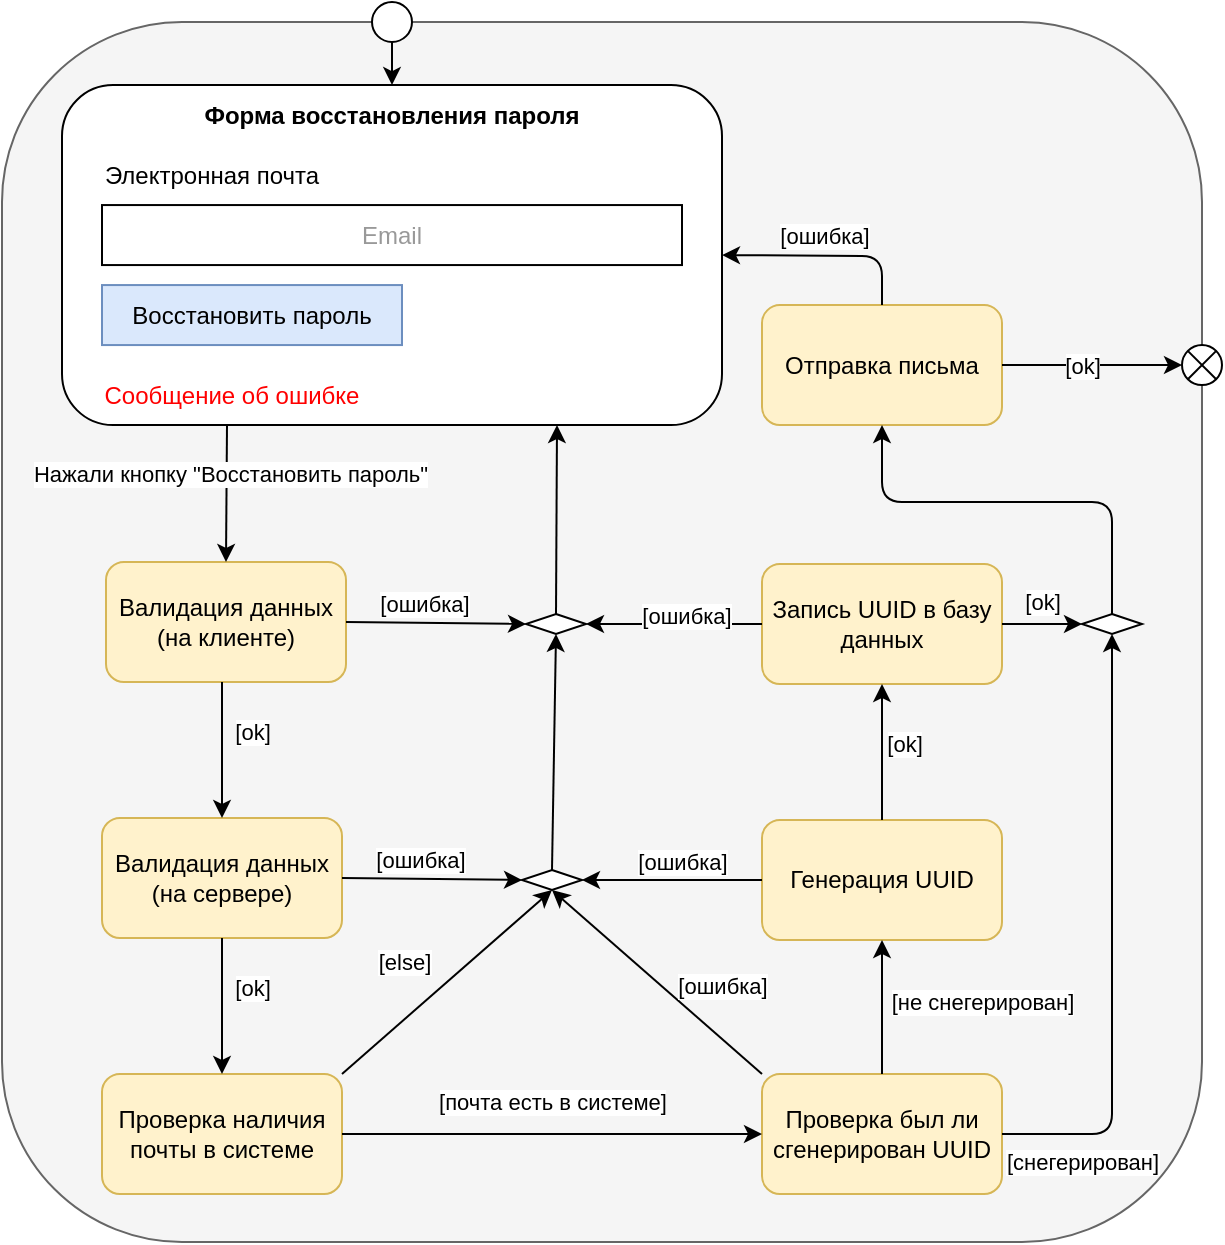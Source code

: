 <mxfile version="23.0.2" type="device">
  <diagram name="Страница — 1" id="lwFxoNZVOsWcV77fsAZV">
    <mxGraphModel dx="698" dy="470" grid="1" gridSize="10" guides="1" tooltips="1" connect="1" arrows="1" fold="1" page="1" pageScale="1" pageWidth="827" pageHeight="1169" math="0" shadow="0">
      <root>
        <mxCell id="0" />
        <mxCell id="1" parent="0" />
        <mxCell id="IgeLQids6hlCfI4V9-Eq-91" value="" style="rounded=1;whiteSpace=wrap;html=1;fillColor=#f5f5f5;fontColor=#333333;strokeColor=#666666;" parent="1" vertex="1">
          <mxGeometry x="790" y="190" width="600" height="610" as="geometry" />
        </mxCell>
        <mxCell id="IgeLQids6hlCfI4V9-Eq-11" value="" style="rounded=1;whiteSpace=wrap;html=1;" parent="1" vertex="1">
          <mxGeometry x="820" y="221.53" width="330" height="170" as="geometry" />
        </mxCell>
        <mxCell id="IgeLQids6hlCfI4V9-Eq-12" value="&lt;b&gt;Форма восстановления пароля&lt;/b&gt;" style="text;html=1;strokeColor=none;fillColor=none;align=center;verticalAlign=middle;whiteSpace=wrap;rounded=0;" parent="1" vertex="1">
          <mxGeometry x="890" y="221.53" width="190" height="30" as="geometry" />
        </mxCell>
        <mxCell id="IgeLQids6hlCfI4V9-Eq-13" value="Электронная почта" style="text;html=1;strokeColor=none;fillColor=none;align=center;verticalAlign=middle;whiteSpace=wrap;rounded=0;" parent="1" vertex="1">
          <mxGeometry x="840" y="251.53" width="110" height="30" as="geometry" />
        </mxCell>
        <mxCell id="IgeLQids6hlCfI4V9-Eq-14" value="&lt;font color=&quot;#999999&quot;&gt;Email&lt;/font&gt;" style="rounded=0;whiteSpace=wrap;html=1;" parent="1" vertex="1">
          <mxGeometry x="840" y="281.53" width="290" height="30" as="geometry" />
        </mxCell>
        <mxCell id="IgeLQids6hlCfI4V9-Eq-17" value="Восстановить пароль" style="rounded=0;whiteSpace=wrap;html=1;fillColor=#dae8fc;strokeColor=#6c8ebf;" parent="1" vertex="1">
          <mxGeometry x="840" y="321.53" width="150" height="30" as="geometry" />
        </mxCell>
        <mxCell id="IgeLQids6hlCfI4V9-Eq-18" value="&lt;font color=&quot;#ff0000&quot;&gt;Сообщение об ошибке&lt;/font&gt;" style="text;html=1;strokeColor=none;fillColor=none;align=center;verticalAlign=middle;whiteSpace=wrap;rounded=0;" parent="1" vertex="1">
          <mxGeometry x="840" y="361.53" width="130" height="30" as="geometry" />
        </mxCell>
        <mxCell id="IgeLQids6hlCfI4V9-Eq-105" value="" style="ellipse;whiteSpace=wrap;html=1;" parent="1" vertex="1">
          <mxGeometry x="975" y="180" width="20" height="20" as="geometry" />
        </mxCell>
        <mxCell id="IgeLQids6hlCfI4V9-Eq-106" value="" style="endArrow=classic;html=1;rounded=1;exitX=0.5;exitY=1;exitDx=0;exitDy=0;curved=0;entryX=0.5;entryY=0;entryDx=0;entryDy=0;" parent="1" source="IgeLQids6hlCfI4V9-Eq-105" target="IgeLQids6hlCfI4V9-Eq-11" edge="1">
          <mxGeometry width="50" height="50" relative="1" as="geometry">
            <mxPoint x="995" y="790" as="sourcePoint" />
            <mxPoint x="995" y="770" as="targetPoint" />
          </mxGeometry>
        </mxCell>
        <mxCell id="RxkFwqlUEFjrGWZGB2T0-1" value="Валидация данных (на клиенте)" style="rounded=1;whiteSpace=wrap;html=1;fillColor=#fff2cc;strokeColor=#d6b656;" parent="1" vertex="1">
          <mxGeometry x="842" y="460" width="120" height="60" as="geometry" />
        </mxCell>
        <mxCell id="RxkFwqlUEFjrGWZGB2T0-2" value="" style="endArrow=classic;html=1;rounded=1;entryX=0.5;entryY=0;entryDx=0;entryDy=0;curved=0;exitX=0.25;exitY=1;exitDx=0;exitDy=0;" parent="1" source="IgeLQids6hlCfI4V9-Eq-11" target="RxkFwqlUEFjrGWZGB2T0-1" edge="1">
          <mxGeometry width="50" height="50" relative="1" as="geometry">
            <mxPoint x="1160" y="317" as="sourcePoint" />
            <mxPoint x="1380" y="317" as="targetPoint" />
          </mxGeometry>
        </mxCell>
        <mxCell id="RxkFwqlUEFjrGWZGB2T0-3" value="Нажали кнопку &quot;Восстановить пароль&quot;" style="edgeLabel;html=1;align=center;verticalAlign=middle;resizable=0;points=[];" parent="RxkFwqlUEFjrGWZGB2T0-2" vertex="1" connectable="0">
          <mxGeometry x="-0.019" y="1" relative="1" as="geometry">
            <mxPoint y="-9" as="offset" />
          </mxGeometry>
        </mxCell>
        <mxCell id="RxkFwqlUEFjrGWZGB2T0-4" value="" style="rhombus;whiteSpace=wrap;html=1;" parent="1" vertex="1">
          <mxGeometry x="1052" y="486" width="30" height="10" as="geometry" />
        </mxCell>
        <mxCell id="RxkFwqlUEFjrGWZGB2T0-7" value="" style="endArrow=classic;html=1;rounded=1;entryX=0.75;entryY=1;entryDx=0;entryDy=0;curved=0;exitX=0.5;exitY=0;exitDx=0;exitDy=0;" parent="1" source="RxkFwqlUEFjrGWZGB2T0-4" target="IgeLQids6hlCfI4V9-Eq-11" edge="1">
          <mxGeometry width="50" height="50" relative="1" as="geometry">
            <mxPoint x="1395" y="322" as="sourcePoint" />
            <mxPoint x="1394.17" y="410.17" as="targetPoint" />
          </mxGeometry>
        </mxCell>
        <mxCell id="RxkFwqlUEFjrGWZGB2T0-8" value="" style="endArrow=classic;html=1;rounded=1;entryX=0;entryY=0.5;entryDx=0;entryDy=0;curved=0;exitX=1;exitY=0.5;exitDx=0;exitDy=0;" parent="1" source="RxkFwqlUEFjrGWZGB2T0-1" target="RxkFwqlUEFjrGWZGB2T0-4" edge="1">
          <mxGeometry width="50" height="50" relative="1" as="geometry">
            <mxPoint x="1077" y="496" as="sourcePoint" />
            <mxPoint x="1078" y="402" as="targetPoint" />
          </mxGeometry>
        </mxCell>
        <mxCell id="RxkFwqlUEFjrGWZGB2T0-9" value="[ошибка]" style="edgeLabel;html=1;align=center;verticalAlign=middle;resizable=0;points=[];" parent="RxkFwqlUEFjrGWZGB2T0-8" vertex="1" connectable="0">
          <mxGeometry x="-0.136" y="3" relative="1" as="geometry">
            <mxPoint y="-7" as="offset" />
          </mxGeometry>
        </mxCell>
        <mxCell id="RxkFwqlUEFjrGWZGB2T0-10" value="Валидация данных (на сервере)" style="rounded=1;whiteSpace=wrap;html=1;fillColor=#fff2cc;strokeColor=#d6b656;" parent="1" vertex="1">
          <mxGeometry x="840" y="588" width="120" height="60" as="geometry" />
        </mxCell>
        <mxCell id="RxkFwqlUEFjrGWZGB2T0-11" value="" style="endArrow=classic;html=1;rounded=1;entryX=0.5;entryY=0;entryDx=0;entryDy=0;curved=0;" parent="1" target="RxkFwqlUEFjrGWZGB2T0-10" edge="1">
          <mxGeometry width="50" height="50" relative="1" as="geometry">
            <mxPoint x="900" y="520" as="sourcePoint" />
            <mxPoint x="1378" y="445" as="targetPoint" />
          </mxGeometry>
        </mxCell>
        <mxCell id="RxkFwqlUEFjrGWZGB2T0-12" value="[ok]" style="edgeLabel;html=1;align=center;verticalAlign=middle;resizable=0;points=[];" parent="RxkFwqlUEFjrGWZGB2T0-11" vertex="1" connectable="0">
          <mxGeometry x="-0.019" y="1" relative="1" as="geometry">
            <mxPoint x="14" y="-9" as="offset" />
          </mxGeometry>
        </mxCell>
        <mxCell id="RxkFwqlUEFjrGWZGB2T0-13" value="" style="rhombus;whiteSpace=wrap;html=1;" parent="1" vertex="1">
          <mxGeometry x="1050" y="614" width="30" height="10" as="geometry" />
        </mxCell>
        <mxCell id="RxkFwqlUEFjrGWZGB2T0-14" value="" style="endArrow=classic;html=1;rounded=1;entryX=0.5;entryY=1;entryDx=0;entryDy=0;curved=0;exitX=0.5;exitY=0;exitDx=0;exitDy=0;" parent="1" source="RxkFwqlUEFjrGWZGB2T0-13" target="RxkFwqlUEFjrGWZGB2T0-4" edge="1">
          <mxGeometry width="50" height="50" relative="1" as="geometry">
            <mxPoint x="1393" y="450" as="sourcePoint" />
            <mxPoint x="1066" y="520" as="targetPoint" />
          </mxGeometry>
        </mxCell>
        <mxCell id="RxkFwqlUEFjrGWZGB2T0-15" value="" style="endArrow=classic;html=1;rounded=1;entryX=0;entryY=0.5;entryDx=0;entryDy=0;curved=0;exitX=1;exitY=0.5;exitDx=0;exitDy=0;" parent="1" source="RxkFwqlUEFjrGWZGB2T0-10" target="RxkFwqlUEFjrGWZGB2T0-13" edge="1">
          <mxGeometry width="50" height="50" relative="1" as="geometry">
            <mxPoint x="1075" y="624" as="sourcePoint" />
            <mxPoint x="1076" y="530" as="targetPoint" />
          </mxGeometry>
        </mxCell>
        <mxCell id="RxkFwqlUEFjrGWZGB2T0-16" value="[ошибка]" style="edgeLabel;html=1;align=center;verticalAlign=middle;resizable=0;points=[];" parent="RxkFwqlUEFjrGWZGB2T0-15" vertex="1" connectable="0">
          <mxGeometry x="-0.136" y="3" relative="1" as="geometry">
            <mxPoint y="-7" as="offset" />
          </mxGeometry>
        </mxCell>
        <mxCell id="RxkFwqlUEFjrGWZGB2T0-33" value="Проверка наличия почты в системе" style="rounded=1;whiteSpace=wrap;html=1;fillColor=#fff2cc;strokeColor=#d6b656;" parent="1" vertex="1">
          <mxGeometry x="840" y="716" width="120" height="60" as="geometry" />
        </mxCell>
        <mxCell id="RxkFwqlUEFjrGWZGB2T0-34" value="" style="endArrow=classic;html=1;rounded=1;entryX=0.5;entryY=0;entryDx=0;entryDy=0;curved=0;exitX=0.5;exitY=1;exitDx=0;exitDy=0;" parent="1" source="RxkFwqlUEFjrGWZGB2T0-10" target="RxkFwqlUEFjrGWZGB2T0-33" edge="1">
          <mxGeometry width="50" height="50" relative="1" as="geometry">
            <mxPoint x="900" y="648" as="sourcePoint" />
            <mxPoint x="1378" y="573" as="targetPoint" />
          </mxGeometry>
        </mxCell>
        <mxCell id="RxkFwqlUEFjrGWZGB2T0-35" value="[ok]" style="edgeLabel;html=1;align=center;verticalAlign=middle;resizable=0;points=[];" parent="RxkFwqlUEFjrGWZGB2T0-34" vertex="1" connectable="0">
          <mxGeometry x="-0.019" y="1" relative="1" as="geometry">
            <mxPoint x="14" y="-9" as="offset" />
          </mxGeometry>
        </mxCell>
        <mxCell id="RxkFwqlUEFjrGWZGB2T0-37" value="" style="endArrow=classic;html=1;rounded=1;curved=0;exitX=1;exitY=0;exitDx=0;exitDy=0;entryX=0.5;entryY=1;entryDx=0;entryDy=0;" parent="1" source="RxkFwqlUEFjrGWZGB2T0-33" target="RxkFwqlUEFjrGWZGB2T0-13" edge="1">
          <mxGeometry width="50" height="50" relative="1" as="geometry">
            <mxPoint x="1075" y="752" as="sourcePoint" />
            <mxPoint x="1076" y="658" as="targetPoint" />
          </mxGeometry>
        </mxCell>
        <mxCell id="RxkFwqlUEFjrGWZGB2T0-38" value="[else]" style="edgeLabel;html=1;align=center;verticalAlign=middle;resizable=0;points=[];" parent="RxkFwqlUEFjrGWZGB2T0-37" vertex="1" connectable="0">
          <mxGeometry x="-0.136" y="3" relative="1" as="geometry">
            <mxPoint x="-13" y="-14" as="offset" />
          </mxGeometry>
        </mxCell>
        <mxCell id="RxkFwqlUEFjrGWZGB2T0-41" value="Проверка был ли сгенерирован UUID" style="rounded=1;whiteSpace=wrap;html=1;fillColor=#fff2cc;strokeColor=#d6b656;" parent="1" vertex="1">
          <mxGeometry x="1170" y="716" width="120" height="60" as="geometry" />
        </mxCell>
        <mxCell id="RxkFwqlUEFjrGWZGB2T0-42" value="" style="endArrow=classic;html=1;rounded=1;curved=0;exitX=1;exitY=0.5;exitDx=0;exitDy=0;entryX=0;entryY=0.5;entryDx=0;entryDy=0;" parent="1" source="RxkFwqlUEFjrGWZGB2T0-33" target="RxkFwqlUEFjrGWZGB2T0-41" edge="1">
          <mxGeometry width="50" height="50" relative="1" as="geometry">
            <mxPoint x="970" y="726" as="sourcePoint" />
            <mxPoint x="1075" y="634" as="targetPoint" />
          </mxGeometry>
        </mxCell>
        <mxCell id="RxkFwqlUEFjrGWZGB2T0-43" value="[почта есть в системе]" style="edgeLabel;html=1;align=center;verticalAlign=middle;resizable=0;points=[];" parent="RxkFwqlUEFjrGWZGB2T0-42" vertex="1" connectable="0">
          <mxGeometry x="-0.136" y="3" relative="1" as="geometry">
            <mxPoint x="14" y="-13" as="offset" />
          </mxGeometry>
        </mxCell>
        <mxCell id="RxkFwqlUEFjrGWZGB2T0-44" value="Генерация UUID" style="rounded=1;whiteSpace=wrap;html=1;fillColor=#fff2cc;strokeColor=#d6b656;" parent="1" vertex="1">
          <mxGeometry x="1170" y="589" width="120" height="60" as="geometry" />
        </mxCell>
        <mxCell id="RxkFwqlUEFjrGWZGB2T0-45" value="" style="endArrow=classic;html=1;rounded=1;entryX=0.5;entryY=1;entryDx=0;entryDy=0;curved=0;exitX=0;exitY=0;exitDx=0;exitDy=0;" parent="1" source="RxkFwqlUEFjrGWZGB2T0-41" target="RxkFwqlUEFjrGWZGB2T0-13" edge="1">
          <mxGeometry width="50" height="50" relative="1" as="geometry">
            <mxPoint x="970" y="628" as="sourcePoint" />
            <mxPoint x="1060" y="629" as="targetPoint" />
          </mxGeometry>
        </mxCell>
        <mxCell id="RxkFwqlUEFjrGWZGB2T0-46" value="[ошибка]" style="edgeLabel;html=1;align=center;verticalAlign=middle;resizable=0;points=[];" parent="RxkFwqlUEFjrGWZGB2T0-45" vertex="1" connectable="0">
          <mxGeometry x="-0.136" y="3" relative="1" as="geometry">
            <mxPoint x="27" y="-7" as="offset" />
          </mxGeometry>
        </mxCell>
        <mxCell id="RxkFwqlUEFjrGWZGB2T0-47" value="Запись UUID в базу данных" style="rounded=1;whiteSpace=wrap;html=1;fillColor=#fff2cc;strokeColor=#d6b656;" parent="1" vertex="1">
          <mxGeometry x="1170" y="461" width="120" height="60" as="geometry" />
        </mxCell>
        <mxCell id="RxkFwqlUEFjrGWZGB2T0-48" value="" style="endArrow=classic;html=1;rounded=1;entryX=1;entryY=0.5;entryDx=0;entryDy=0;curved=0;exitX=0;exitY=0.5;exitDx=0;exitDy=0;" parent="1" source="RxkFwqlUEFjrGWZGB2T0-44" target="RxkFwqlUEFjrGWZGB2T0-13" edge="1">
          <mxGeometry width="50" height="50" relative="1" as="geometry">
            <mxPoint x="1180" y="726" as="sourcePoint" />
            <mxPoint x="1075" y="634" as="targetPoint" />
          </mxGeometry>
        </mxCell>
        <mxCell id="RxkFwqlUEFjrGWZGB2T0-49" value="[ошибка]" style="edgeLabel;html=1;align=center;verticalAlign=middle;resizable=0;points=[];" parent="RxkFwqlUEFjrGWZGB2T0-48" vertex="1" connectable="0">
          <mxGeometry x="-0.136" y="3" relative="1" as="geometry">
            <mxPoint x="-1" y="-12" as="offset" />
          </mxGeometry>
        </mxCell>
        <mxCell id="RxkFwqlUEFjrGWZGB2T0-50" value="" style="endArrow=classic;html=1;rounded=1;entryX=1;entryY=0.5;entryDx=0;entryDy=0;curved=0;exitX=0;exitY=0.5;exitDx=0;exitDy=0;" parent="1" source="RxkFwqlUEFjrGWZGB2T0-47" target="RxkFwqlUEFjrGWZGB2T0-4" edge="1">
          <mxGeometry width="50" height="50" relative="1" as="geometry">
            <mxPoint x="1180" y="629" as="sourcePoint" />
            <mxPoint x="1090" y="629" as="targetPoint" />
          </mxGeometry>
        </mxCell>
        <mxCell id="RxkFwqlUEFjrGWZGB2T0-51" value="[ошибка]" style="edgeLabel;html=1;align=center;verticalAlign=middle;resizable=0;points=[];" parent="RxkFwqlUEFjrGWZGB2T0-50" vertex="1" connectable="0">
          <mxGeometry x="-0.136" y="3" relative="1" as="geometry">
            <mxPoint y="-7" as="offset" />
          </mxGeometry>
        </mxCell>
        <mxCell id="RxkFwqlUEFjrGWZGB2T0-52" value="" style="shape=sumEllipse;perimeter=ellipsePerimeter;html=1;backgroundOutline=1;" parent="1" vertex="1">
          <mxGeometry x="1380" y="351.53" width="20" height="20" as="geometry" />
        </mxCell>
        <mxCell id="RxkFwqlUEFjrGWZGB2T0-53" value="" style="endArrow=classic;html=1;rounded=1;entryX=0;entryY=0.5;entryDx=0;entryDy=0;curved=0;exitX=1;exitY=0.5;exitDx=0;exitDy=0;" parent="1" source="RxkFwqlUEFjrGWZGB2T0-47" target="jCmLoT5sxYQSZjvSkq0s-1" edge="1">
          <mxGeometry width="50" height="50" relative="1" as="geometry">
            <mxPoint x="1077" y="496" as="sourcePoint" />
            <mxPoint x="1078" y="402" as="targetPoint" />
          </mxGeometry>
        </mxCell>
        <mxCell id="RxkFwqlUEFjrGWZGB2T0-54" value="[ok]" style="edgeLabel;html=1;align=center;verticalAlign=middle;resizable=0;points=[];" parent="RxkFwqlUEFjrGWZGB2T0-53" vertex="1" connectable="0">
          <mxGeometry x="0.019" y="-2" relative="1" as="geometry">
            <mxPoint x="-1" y="-13" as="offset" />
          </mxGeometry>
        </mxCell>
        <mxCell id="RxkFwqlUEFjrGWZGB2T0-55" value="" style="endArrow=classic;html=1;rounded=1;entryX=0.5;entryY=1;entryDx=0;entryDy=0;curved=0;exitX=0.5;exitY=0;exitDx=0;exitDy=0;" parent="1" source="RxkFwqlUEFjrGWZGB2T0-44" target="RxkFwqlUEFjrGWZGB2T0-47" edge="1">
          <mxGeometry width="50" height="50" relative="1" as="geometry">
            <mxPoint x="1300" y="501" as="sourcePoint" />
            <mxPoint x="1373" y="622" as="targetPoint" />
          </mxGeometry>
        </mxCell>
        <mxCell id="RxkFwqlUEFjrGWZGB2T0-56" value="[ok]" style="edgeLabel;html=1;align=center;verticalAlign=middle;resizable=0;points=[];" parent="RxkFwqlUEFjrGWZGB2T0-55" vertex="1" connectable="0">
          <mxGeometry x="0.019" y="-2" relative="1" as="geometry">
            <mxPoint x="9" y="-4" as="offset" />
          </mxGeometry>
        </mxCell>
        <mxCell id="RxkFwqlUEFjrGWZGB2T0-57" value="" style="endArrow=classic;html=1;rounded=1;entryX=0.5;entryY=1;entryDx=0;entryDy=0;curved=0;exitX=0.5;exitY=0;exitDx=0;exitDy=0;" parent="1" source="RxkFwqlUEFjrGWZGB2T0-41" target="RxkFwqlUEFjrGWZGB2T0-44" edge="1">
          <mxGeometry width="50" height="50" relative="1" as="geometry">
            <mxPoint x="1240" y="599" as="sourcePoint" />
            <mxPoint x="1240" y="531" as="targetPoint" />
          </mxGeometry>
        </mxCell>
        <mxCell id="RxkFwqlUEFjrGWZGB2T0-58" value="[не снегерирован]" style="edgeLabel;html=1;align=center;verticalAlign=middle;resizable=0;points=[];" parent="RxkFwqlUEFjrGWZGB2T0-57" vertex="1" connectable="0">
          <mxGeometry x="0.019" y="-2" relative="1" as="geometry">
            <mxPoint x="48" y="-2" as="offset" />
          </mxGeometry>
        </mxCell>
        <mxCell id="RxkFwqlUEFjrGWZGB2T0-59" value="" style="endArrow=classic;html=1;rounded=1;entryX=0.5;entryY=1;entryDx=0;entryDy=0;curved=0;exitX=1;exitY=0.5;exitDx=0;exitDy=0;" parent="1" source="RxkFwqlUEFjrGWZGB2T0-41" target="jCmLoT5sxYQSZjvSkq0s-1" edge="1">
          <mxGeometry width="50" height="50" relative="1" as="geometry">
            <mxPoint x="1240" y="726" as="sourcePoint" />
            <mxPoint x="1240" y="659" as="targetPoint" />
            <Array as="points">
              <mxPoint x="1345" y="746" />
            </Array>
          </mxGeometry>
        </mxCell>
        <mxCell id="RxkFwqlUEFjrGWZGB2T0-60" value="[снегерирован]" style="edgeLabel;html=1;align=center;verticalAlign=middle;resizable=0;points=[];" parent="RxkFwqlUEFjrGWZGB2T0-59" vertex="1" connectable="0">
          <mxGeometry x="0.019" y="-2" relative="1" as="geometry">
            <mxPoint x="-17" y="114" as="offset" />
          </mxGeometry>
        </mxCell>
        <mxCell id="jCmLoT5sxYQSZjvSkq0s-1" value="" style="rhombus;whiteSpace=wrap;html=1;" parent="1" vertex="1">
          <mxGeometry x="1330" y="486" width="30" height="10" as="geometry" />
        </mxCell>
        <mxCell id="NheAMHdRDetaeFfUJtNX-1" value="Отправка письма" style="rounded=1;whiteSpace=wrap;html=1;fillColor=#fff2cc;strokeColor=#d6b656;" vertex="1" parent="1">
          <mxGeometry x="1170" y="331.53" width="120" height="60" as="geometry" />
        </mxCell>
        <mxCell id="NheAMHdRDetaeFfUJtNX-2" value="" style="endArrow=classic;html=1;rounded=1;entryX=0;entryY=0.5;entryDx=0;entryDy=0;curved=0;exitX=1;exitY=0.5;exitDx=0;exitDy=0;" edge="1" parent="1" source="NheAMHdRDetaeFfUJtNX-1" target="RxkFwqlUEFjrGWZGB2T0-52">
          <mxGeometry width="50" height="50" relative="1" as="geometry">
            <mxPoint x="1240" y="599" as="sourcePoint" />
            <mxPoint x="1240" y="531" as="targetPoint" />
          </mxGeometry>
        </mxCell>
        <mxCell id="NheAMHdRDetaeFfUJtNX-3" value="[ok]" style="edgeLabel;html=1;align=center;verticalAlign=middle;resizable=0;points=[];" vertex="1" connectable="0" parent="NheAMHdRDetaeFfUJtNX-2">
          <mxGeometry x="0.019" y="-2" relative="1" as="geometry">
            <mxPoint x="-6" y="-2" as="offset" />
          </mxGeometry>
        </mxCell>
        <mxCell id="NheAMHdRDetaeFfUJtNX-4" value="" style="endArrow=classic;html=1;rounded=1;entryX=1;entryY=0.5;entryDx=0;entryDy=0;curved=0;exitX=0.5;exitY=0;exitDx=0;exitDy=0;" edge="1" parent="1" source="NheAMHdRDetaeFfUJtNX-1" target="IgeLQids6hlCfI4V9-Eq-11">
          <mxGeometry width="50" height="50" relative="1" as="geometry">
            <mxPoint x="1180" y="501" as="sourcePoint" />
            <mxPoint x="1092" y="501" as="targetPoint" />
            <Array as="points">
              <mxPoint x="1230" y="307" />
            </Array>
          </mxGeometry>
        </mxCell>
        <mxCell id="NheAMHdRDetaeFfUJtNX-5" value="[ошибка]" style="edgeLabel;html=1;align=center;verticalAlign=middle;resizable=0;points=[];" vertex="1" connectable="0" parent="NheAMHdRDetaeFfUJtNX-4">
          <mxGeometry x="-0.136" y="3" relative="1" as="geometry">
            <mxPoint x="-9" y="-13" as="offset" />
          </mxGeometry>
        </mxCell>
        <mxCell id="NheAMHdRDetaeFfUJtNX-6" value="" style="endArrow=classic;html=1;rounded=1;entryX=0.5;entryY=1;entryDx=0;entryDy=0;curved=0;exitX=0.5;exitY=0;exitDx=0;exitDy=0;" edge="1" parent="1" source="jCmLoT5sxYQSZjvSkq0s-1" target="NheAMHdRDetaeFfUJtNX-1">
          <mxGeometry width="50" height="50" relative="1" as="geometry">
            <mxPoint x="1077" y="496" as="sourcePoint" />
            <mxPoint x="1078" y="402" as="targetPoint" />
            <Array as="points">
              <mxPoint x="1345" y="430" />
              <mxPoint x="1230" y="430" />
            </Array>
          </mxGeometry>
        </mxCell>
      </root>
    </mxGraphModel>
  </diagram>
</mxfile>
